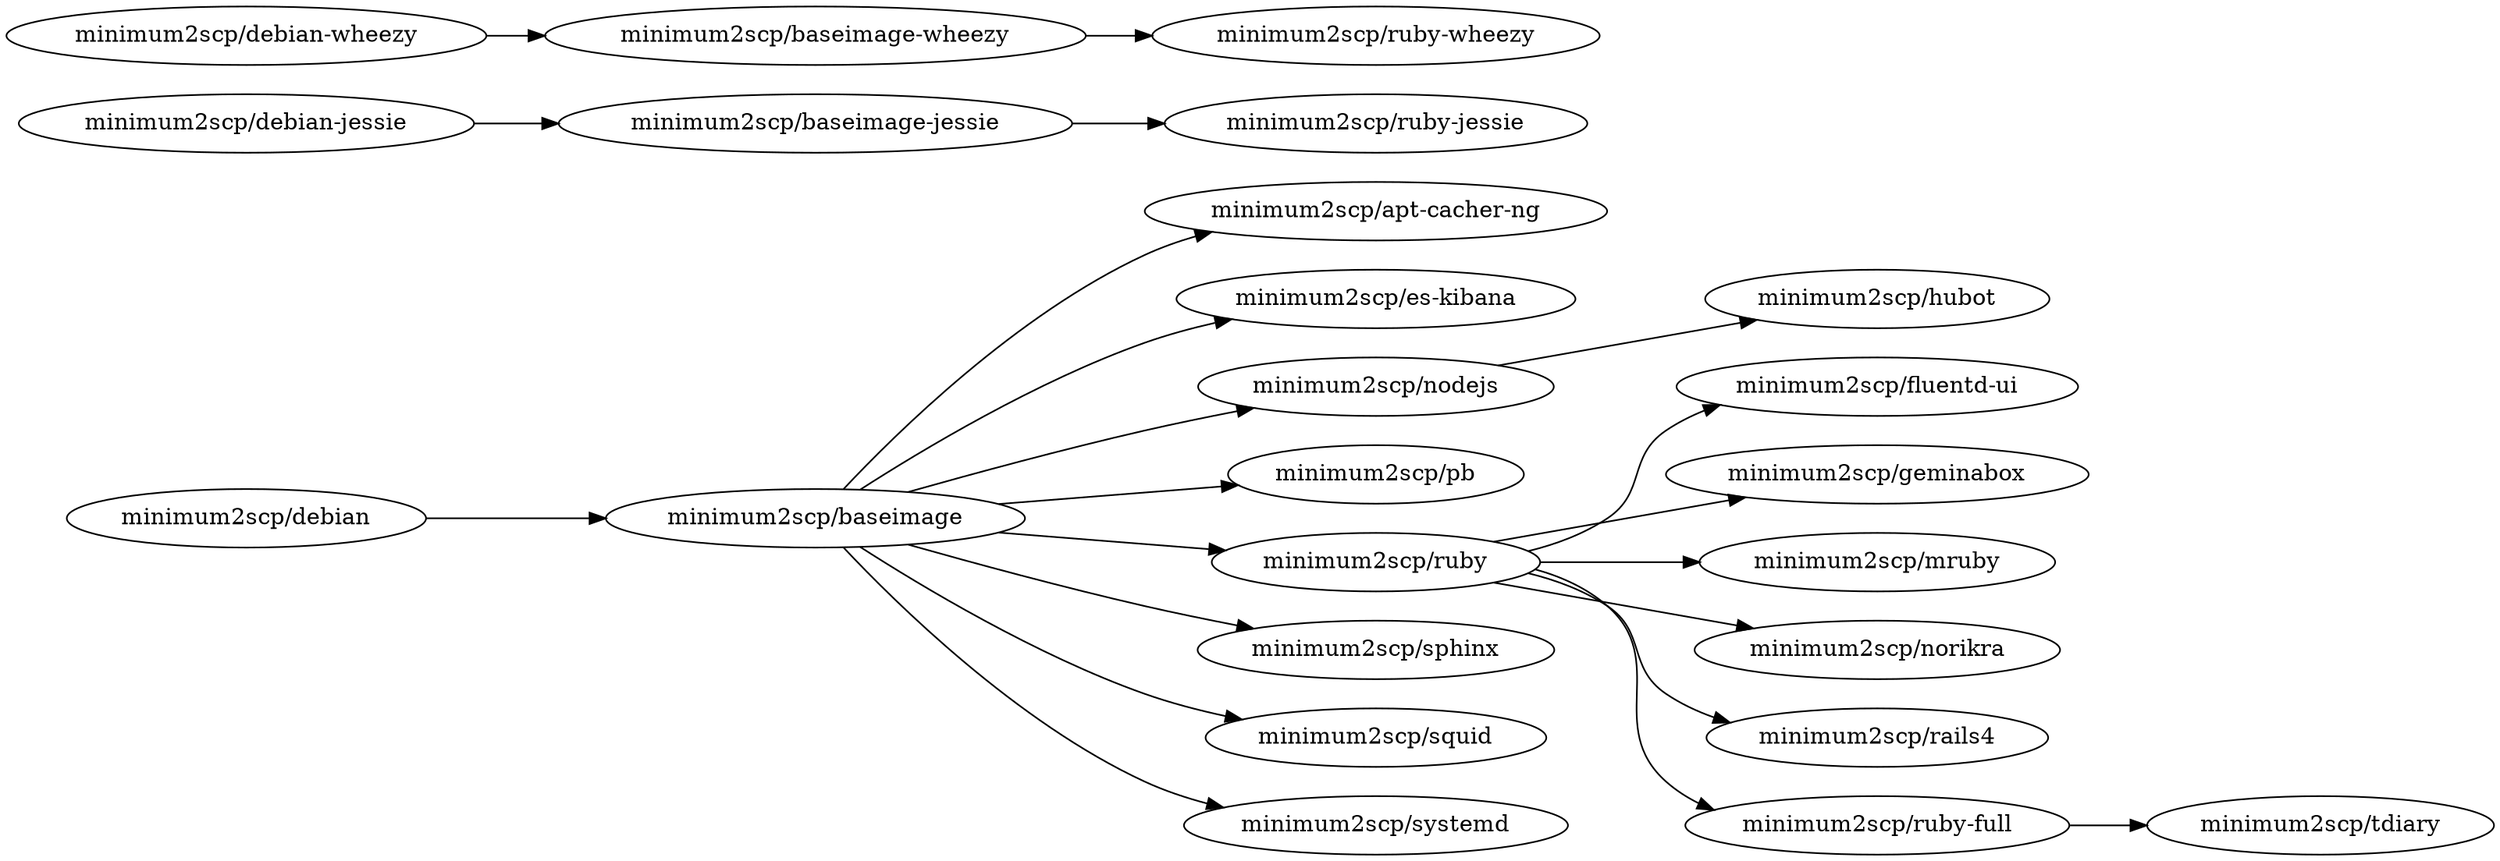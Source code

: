 digraph deps {
  graph        [rankdir = "LR"];
  ratio = auto;


  acng              [label = "minimum2scp/apt-cacher-ng"];
  baseimage         [label = "minimum2scp/baseimage"];
  baseimage_jessie  [label = "minimum2scp/baseimage-jessie"];
  baseimage_wheezy  [label = "minimum2scp/baseimage-wheezy"];
  debian            [label = "minimum2scp/debian"];
  debian_jessie     [label = "minimum2scp/debian-jessie"];
  debian_wheezy     [label = "minimum2scp/debian-wheezy"];
  es_kibana         [label = "minimum2scp/es-kibana"];
  fluentd_ui        [label = "minimum2scp/fluentd-ui"];
  geminabox         [label = "minimum2scp/geminabox"];
  hubot             [label = "minimum2scp/hubot"];
  mruby             [label = "minimum2scp/mruby"];
  nodejs            [label = "minimum2scp/nodejs"];
  norikra           [label = "minimum2scp/norikra"];
  pb                [label = "minimum2scp/pb"];
  rails4            [label = "minimum2scp/rails4"];
  ruby              [label = "minimum2scp/ruby"];
  ruby_full         [label = "minimum2scp/ruby-full"];
  ruby_jessie       [label = "minimum2scp/ruby-jessie"];
  ruby_wheezy       [label = "minimum2scp/ruby-wheezy"];
  sphinx            [label = "minimum2scp/sphinx"];
  squid             [label = "minimum2scp/squid"];
  systemd           [label = "minimum2scp/systemd"];
  tdiary            [label = "minimum2scp/tdiary"];

  debian    -> baseimage;
  baseimage -> {acng, es_kibana, nodejs, pb, ruby, sphinx, squid, systemd};
  ruby      -> {fluentd_ui, geminabox, mruby, norikra, rails4, ruby_full};
  ruby_full -> {tdiary};
  nodejs    -> {hubot};

  debian_jessie    -> baseimage_jessie;
  baseimage_jessie -> ruby_jessie;

  debian_wheezy    -> baseimage_wheezy;
  baseimage_wheezy -> ruby_wheezy;
}
